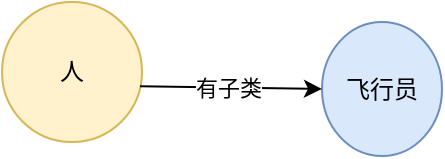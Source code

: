 <mxfile version="22.1.7" type="github">
  <diagram id="R2lEEEUBdFMjLlhIrx00" name="Page-1">
    <mxGraphModel dx="503" dy="261" grid="1" gridSize="10" guides="1" tooltips="1" connect="1" arrows="1" fold="1" page="1" pageScale="1" pageWidth="850" pageHeight="1100" math="0" shadow="0" extFonts="Permanent Marker^https://fonts.googleapis.com/css?family=Permanent+Marker">
      <root>
        <mxCell id="0" />
        <mxCell id="1" parent="0" />
        <object label="人" 姓名="joylix" id="8SJ-f75HcMnxY9It_RZd-1">
          <mxCell style="ellipse;whiteSpace=wrap;html=1;fillColor=#fff2cc;strokeColor=#d6b656;" vertex="1" parent="1">
            <mxGeometry x="220" y="230" width="70" height="70" as="geometry" />
          </mxCell>
        </object>
        <mxCell id="8SJ-f75HcMnxY9It_RZd-2" value="飞行员" style="ellipse;whiteSpace=wrap;html=1;fillColor=#dae8fc;strokeColor=#6c8ebf;" vertex="1" parent="1">
          <mxGeometry x="380" y="240" width="60" height="67" as="geometry" />
        </mxCell>
        <mxCell id="8SJ-f75HcMnxY9It_RZd-3" value="" style="endArrow=classic;html=1;rounded=0;exitX=0.986;exitY=0.602;exitDx=0;exitDy=0;exitPerimeter=0;entryX=0;entryY=0.5;entryDx=0;entryDy=0;" edge="1" parent="1" source="8SJ-f75HcMnxY9It_RZd-1" target="8SJ-f75HcMnxY9It_RZd-2">
          <mxGeometry width="50" height="50" relative="1" as="geometry">
            <mxPoint x="350" y="350" as="sourcePoint" />
            <mxPoint x="400" y="300" as="targetPoint" />
          </mxGeometry>
        </mxCell>
        <mxCell id="8SJ-f75HcMnxY9It_RZd-5" value="有子类" style="edgeLabel;html=1;align=center;verticalAlign=middle;resizable=0;points=[];" vertex="1" connectable="0" parent="8SJ-f75HcMnxY9It_RZd-3">
          <mxGeometry x="-0.033" relative="1" as="geometry">
            <mxPoint as="offset" />
          </mxGeometry>
        </mxCell>
      </root>
    </mxGraphModel>
  </diagram>
</mxfile>
